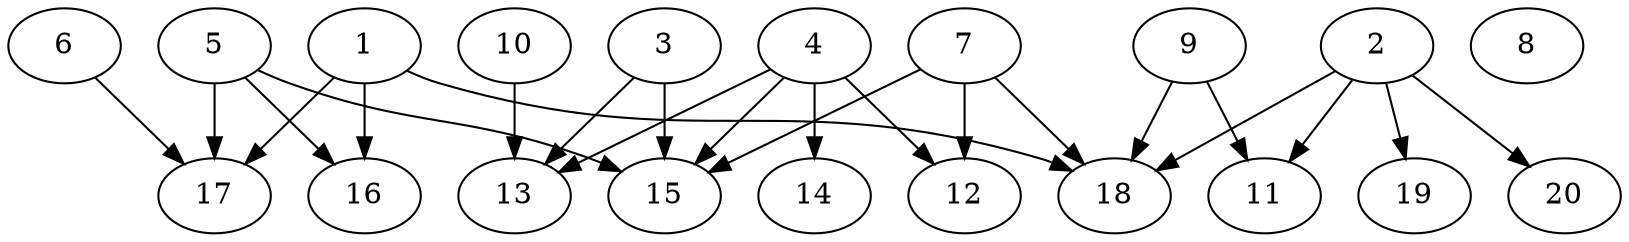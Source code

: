 // DAG automatically generated by daggen at Sat Jul 27 15:38:39 2019
// ./daggen --dot -n 20 --ccr 0.3 --fat 0.7 --regular 0.5 --density 0.4 --mindata 5242880 --maxdata 52428800 
digraph G {
  1 [size="69976747", alpha="0.12", expect_size="20993024"] 
  1 -> 16 [size ="20993024"]
  1 -> 17 [size ="20993024"]
  1 -> 18 [size ="20993024"]
  2 [size="89378133", alpha="0.19", expect_size="26813440"] 
  2 -> 11 [size ="26813440"]
  2 -> 18 [size ="26813440"]
  2 -> 19 [size ="26813440"]
  2 -> 20 [size ="26813440"]
  3 [size="135082667", alpha="0.20", expect_size="40524800"] 
  3 -> 13 [size ="40524800"]
  3 -> 15 [size ="40524800"]
  4 [size="140352853", alpha="0.10", expect_size="42105856"] 
  4 -> 12 [size ="42105856"]
  4 -> 13 [size ="42105856"]
  4 -> 14 [size ="42105856"]
  4 -> 15 [size ="42105856"]
  5 [size="35543040", alpha="0.05", expect_size="10662912"] 
  5 -> 15 [size ="10662912"]
  5 -> 16 [size ="10662912"]
  5 -> 17 [size ="10662912"]
  6 [size="109168640", alpha="0.03", expect_size="32750592"] 
  6 -> 17 [size ="32750592"]
  7 [size="171564373", alpha="0.16", expect_size="51469312"] 
  7 -> 12 [size ="51469312"]
  7 -> 15 [size ="51469312"]
  7 -> 18 [size ="51469312"]
  8 [size="87282347", alpha="0.07", expect_size="26184704"] 
  9 [size="105454933", alpha="0.05", expect_size="31636480"] 
  9 -> 11 [size ="31636480"]
  9 -> 18 [size ="31636480"]
  10 [size="19046400", alpha="0.01", expect_size="5713920"] 
  10 -> 13 [size ="5713920"]
  11 [size="157794987", alpha="0.06", expect_size="47338496"] 
  12 [size="96802133", alpha="0.08", expect_size="29040640"] 
  13 [size="89176747", alpha="0.16", expect_size="26753024"] 
  14 [size="86702080", alpha="0.16", expect_size="26010624"] 
  15 [size="163706880", alpha="0.02", expect_size="49112064"] 
  16 [size="46793387", alpha="0.01", expect_size="14038016"] 
  17 [size="71212373", alpha="0.15", expect_size="21363712"] 
  18 [size="42557440", alpha="0.15", expect_size="12767232"] 
  19 [size="97477973", alpha="0.08", expect_size="29243392"] 
  20 [size="133690027", alpha="0.17", expect_size="40107008"] 
}
